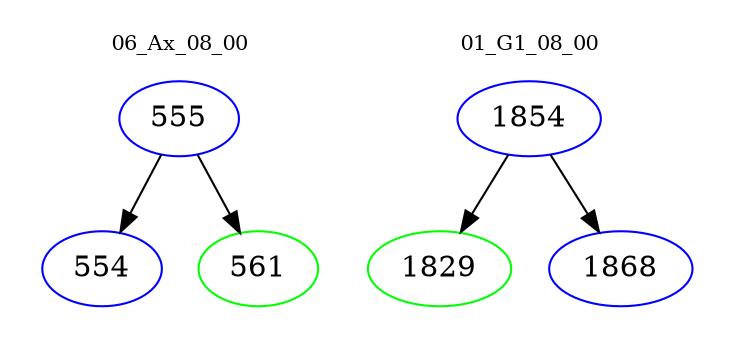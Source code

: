 digraph{
subgraph cluster_0 {
color = white
label = "06_Ax_08_00";
fontsize=10;
T0_555 [label="555", color="blue"]
T0_555 -> T0_554 [color="black"]
T0_554 [label="554", color="blue"]
T0_555 -> T0_561 [color="black"]
T0_561 [label="561", color="green"]
}
subgraph cluster_1 {
color = white
label = "01_G1_08_00";
fontsize=10;
T1_1854 [label="1854", color="blue"]
T1_1854 -> T1_1829 [color="black"]
T1_1829 [label="1829", color="green"]
T1_1854 -> T1_1868 [color="black"]
T1_1868 [label="1868", color="blue"]
}
}
